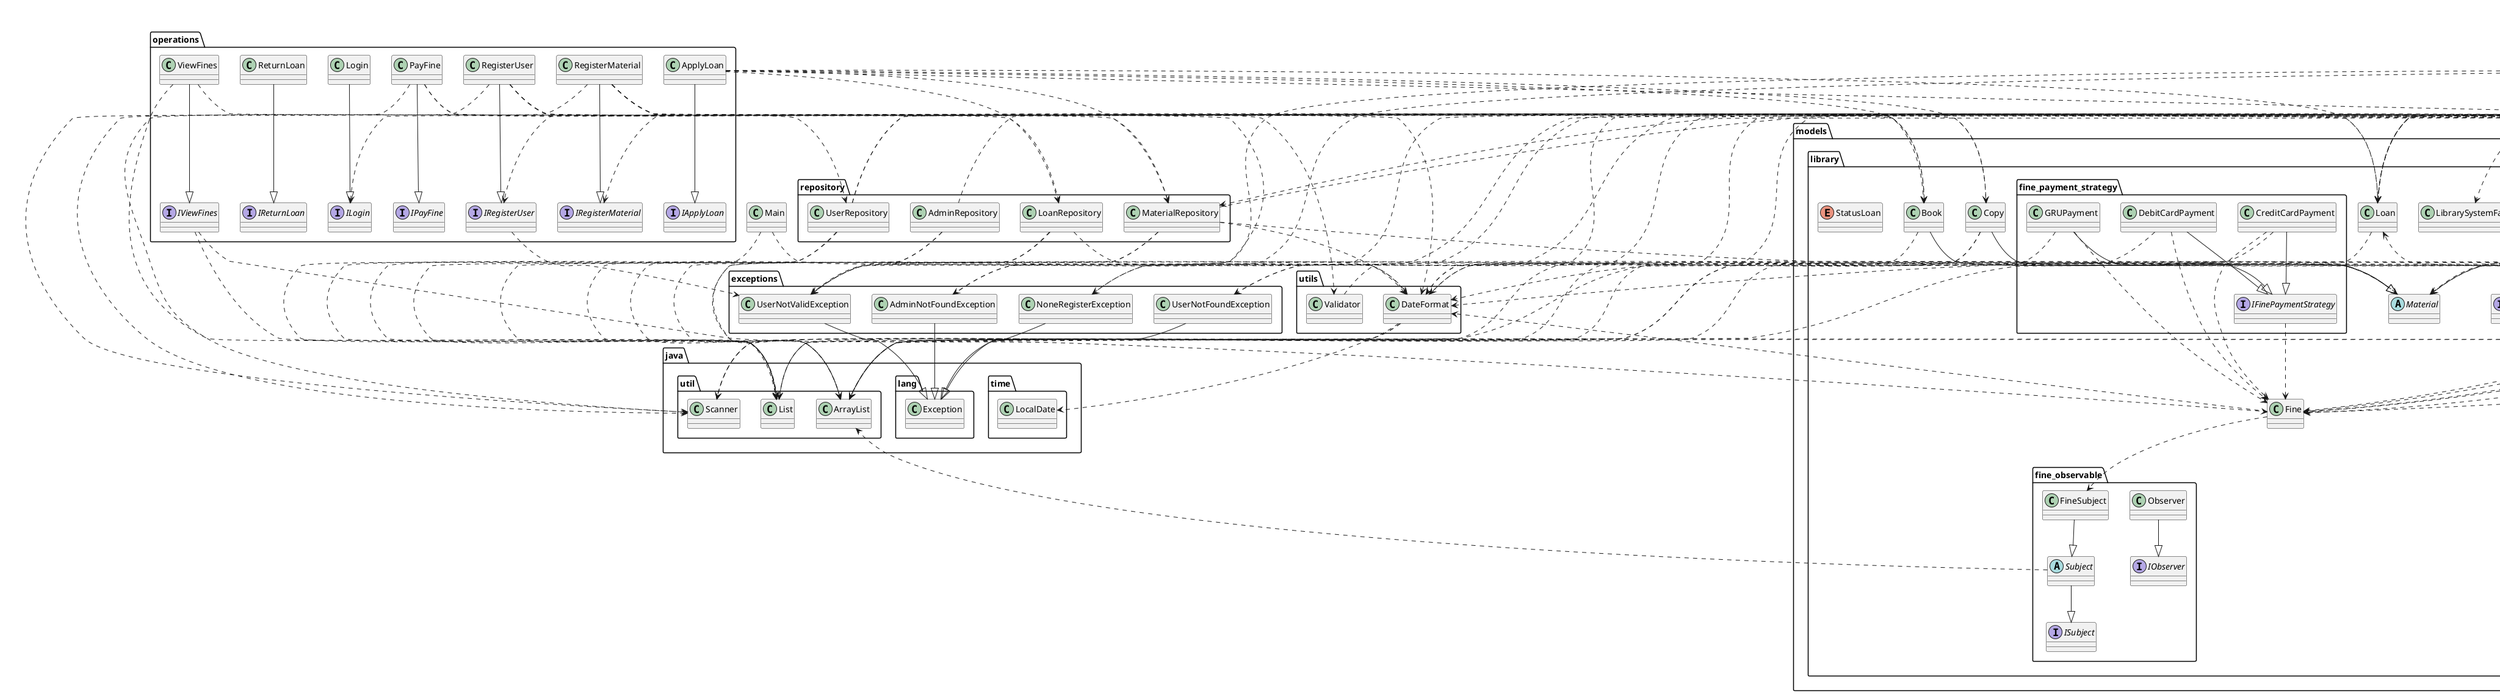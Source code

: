 @startuml
abstract class models.auth.Person
abstract class models.library.Material
abstract class models.library.fine_observable.Subject
class Main
class exceptions.AdminNotFoundException
class exceptions.NoneRegisterException
class exceptions.UserNotFoundException
class exceptions.UserNotValidException
class java.lang.Exception
class java.time.LocalDate
class java.util.ArrayList
class java.util.List
class java.util.Scanner
class javax.swing.JFrame
class javax.swing.JOptionPane
class library.project.ViewFines
class models.auth.Admin
class models.auth.AdminOperation
class models.auth.User
class models.auth.UserOperation
class models.library.Book
class models.library.Copy
class models.library.Fine
class models.library.LibrarySystemFacade
class models.library.Loan
class models.library.PersonFactory
class models.library.fine_observable.FineSubject
class models.library.fine_observable.Observer
class models.library.fine_payment_strategy.CreditCardPayment
class models.library.fine_payment_strategy.DebitCardPayment
class models.library.fine_payment_strategy.GRUPayment
class operations.ApplyLoan
class operations.Login
class operations.PayFine
class operations.RegisterMaterial
class operations.RegisterUser
class operations.ReturnLoan
class operations.ViewFines
class presentation.ApplyLoan
class presentation.ControlAdminPanel
class presentation.ControlUserPanel
class presentation.LoginAdmin
class presentation.LoginUser
class presentation.Presentation
class presentation.RegisterMaterial
class presentation.RegisterUser
class repository.AdminRepository
class repository.LoanRepository
class repository.MaterialRepository
class repository.UserRepository
class utils.DateFormat
class utils.Validator
enum models.library.StatusLoan
interface models.auth.IAdminOperation
interface models.auth.IUserOperation
interface models.library.IPersonOperationFactory
interface models.library.fine_observable.IObserver
interface models.library.fine_observable.ISubject
interface models.library.fine_payment_strategy.IFinePaymentStrategy
interface operations.IApplyLoan
interface operations.ILogin
interface operations.IPayFine
interface operations.IRegisterMaterial
interface operations.IRegisterUser
interface operations.IReturnLoan
interface operations.IViewFines
models.library.Material ..> utils.DateFormat
models.library.fine_observable.Subject ..> java.util.ArrayList
models.library.fine_observable.Subject --|> models.library.fine_observable.ISubject
Main ..> java.util.List
Main ..> utils.DateFormat
exceptions.AdminNotFoundException --|> java.lang.Exception
exceptions.NoneRegisterException --|> java.lang.Exception
exceptions.UserNotFoundException --|> java.lang.Exception
exceptions.UserNotValidException --|> java.lang.Exception
library.project.ViewFines --|> javax.swing.JFrame
models.auth.Admin --|> models.auth.Person
models.auth.Admin ..> java.util.ArrayList
models.auth.Admin ..> models.library.Fine
models.auth.Admin ..> models.library.Loan
models.auth.AdminOperation ..> models.library.Material
models.auth.AdminOperation ..> exceptions.UserNotValidException
models.auth.AdminOperation ..> java.util.ArrayList
models.auth.AdminOperation --|> models.auth.IAdminOperation
models.auth.AdminOperation ..> operations.ILogin
models.auth.AdminOperation ..> operations.IRegisterMaterial
models.auth.AdminOperation ..> operations.IRegisterUser
models.auth.User --|> models.auth.Person
models.auth.User ..> java.util.ArrayList
models.auth.User ..> models.library.Fine
models.auth.User ..> models.library.Loan
models.auth.UserOperation ..> java.util.List
models.auth.UserOperation ..> models.library.Fine
models.auth.UserOperation ..> models.library.Loan
models.auth.UserOperation --|> models.auth.IUserOperation
models.library.Book --|> models.library.Material
models.library.Book ..> utils.DateFormat
models.library.Copy --|> models.library.Material
models.library.Copy ..> java.util.ArrayList
models.library.Copy ..> utils.DateFormat
models.library.Fine ..> models.auth.User
models.library.Fine ..> models.library.fine_observable.FineSubject
models.library.Fine ..> utils.DateFormat
models.library.Loan ..> models.auth.User
models.library.Loan ..> utils.DateFormat
models.library.PersonFactory ..> models.auth.AdminOperation
models.library.PersonFactory ..> models.auth.UserOperation
models.library.PersonFactory --|> models.library.IPersonOperationFactory
models.library.fine_observable.FineSubject --|> models.library.fine_observable.Subject
models.library.fine_observable.Observer --|> models.library.fine_observable.IObserver
models.library.fine_payment_strategy.CreditCardPayment ..> java.util.Scanner
models.library.fine_payment_strategy.CreditCardPayment ..> models.library.Fine
models.library.fine_payment_strategy.CreditCardPayment --|> models.library.fine_payment_strategy.IFinePaymentStrategy
models.library.fine_payment_strategy.DebitCardPayment ..> java.util.Scanner
models.library.fine_payment_strategy.DebitCardPayment ..> models.library.Fine
models.library.fine_payment_strategy.DebitCardPayment --|> models.library.fine_payment_strategy.IFinePaymentStrategy
models.library.fine_payment_strategy.GRUPayment ..> java.util.Scanner
models.library.fine_payment_strategy.GRUPayment ..> models.library.Fine
models.library.fine_payment_strategy.GRUPayment --|> models.library.fine_payment_strategy.IFinePaymentStrategy
operations.ApplyLoan ..> models.auth.User
operations.ApplyLoan ..> models.library.Book
operations.ApplyLoan ..> models.library.Copy
operations.ApplyLoan ..> models.library.Loan
operations.ApplyLoan ..> repository.LoanRepository
operations.ApplyLoan ..> repository.MaterialRepository
operations.ApplyLoan --|> operations.IApplyLoan
operations.Login --|> operations.ILogin
operations.PayFine ..> java.util.Scanner
operations.PayFine ..> models.library.Loan
operations.PayFine ..> repository.LoanRepository
operations.PayFine --|> operations.IPayFine
operations.RegisterMaterial ..> models.library.Material
operations.RegisterMaterial ..> java.util.Scanner
operations.RegisterMaterial ..> models.library.Book
operations.RegisterMaterial ..> models.library.Copy
operations.RegisterMaterial ..> repository.MaterialRepository
operations.RegisterMaterial ..> utils.DateFormat
operations.RegisterMaterial --|> operations.IRegisterMaterial
operations.RegisterUser ..> exceptions.UserNotValidException
operations.RegisterUser ..> java.util.Scanner
operations.RegisterUser ..> models.auth.User
operations.RegisterUser ..> repository.UserRepository
operations.RegisterUser ..> utils.Validator
operations.RegisterUser --|> operations.IRegisterUser
operations.ReturnLoan --|> operations.IReturnLoan
operations.ViewFines ..> java.util.List
operations.ViewFines ..> models.library.Fine
operations.ViewFines --|> operations.IViewFines
presentation.ApplyLoan ..> models.library.Material
presentation.ApplyLoan --|> javax.swing.JFrame
presentation.ApplyLoan ..> repository.MaterialRepository
presentation.ApplyLoan ..> utils.DateFormat
presentation.ApplyLoan ..> models.auth.IUserOperation
presentation.ControlAdminPanel --|> javax.swing.JFrame
presentation.ControlAdminPanel ..> models.library.PersonFactory
presentation.ControlAdminPanel ..> models.auth.IAdminOperation
presentation.ControlUserPanel --|> javax.swing.JFrame
presentation.ControlUserPanel ..> models.auth.User
presentation.ControlUserPanel ..> models.library.PersonFactory
presentation.ControlUserPanel ..> models.auth.IUserOperation
presentation.LoginAdmin ..> exceptions.AdminNotFoundException
presentation.LoginAdmin ..> exceptions.NoneRegisterException
presentation.LoginAdmin ..> exceptions.UserNotFoundException
presentation.LoginAdmin --|> javax.swing.JFrame
presentation.LoginAdmin ..> javax.swing.JOptionPane
presentation.LoginUser ..> exceptions.AdminNotFoundException
presentation.LoginUser ..> exceptions.NoneRegisterException
presentation.LoginUser ..> exceptions.UserNotFoundException
presentation.LoginUser --|> javax.swing.JFrame
presentation.LoginUser ..> javax.swing.JOptionPane
presentation.LoginUser ..> models.library.LibrarySystemFacade
presentation.Presentation --|> javax.swing.JFrame
presentation.RegisterMaterial --|> javax.swing.JFrame
presentation.RegisterMaterial ..> javax.swing.JOptionPane
presentation.RegisterMaterial ..> utils.DateFormat
presentation.RegisterMaterial ..> models.auth.IAdminOperation
presentation.RegisterUser ..> exceptions.UserNotValidException
presentation.RegisterUser ..> java.util.List
presentation.RegisterUser --|> javax.swing.JFrame
presentation.RegisterUser ..> javax.swing.JOptionPane
presentation.RegisterUser ..> models.auth.IAdminOperation
repository.AdminRepository ..> java.util.ArrayList
repository.AdminRepository ..> java.util.List
repository.AdminRepository ..> models.auth.Admin
repository.LoanRepository ..> java.util.ArrayList
repository.LoanRepository ..> java.util.List
repository.LoanRepository ..> utils.DateFormat
repository.MaterialRepository ..> models.library.Material
repository.MaterialRepository ..> java.util.ArrayList
repository.MaterialRepository ..> java.util.List
repository.MaterialRepository ..> models.library.Book
repository.MaterialRepository ..> utils.DateFormat
repository.UserRepository ..> java.util.ArrayList
repository.UserRepository ..> java.util.List
repository.UserRepository ..> models.auth.Admin
repository.UserRepository ..> models.auth.User
utils.DateFormat ..> java.time.LocalDate
utils.DateFormat ..> java.util.ArrayList
utils.DateFormat ..> java.util.List
utils.Validator ..> models.auth.Person
models.auth.IAdminOperation ..> models.library.Material
models.auth.IAdminOperation ..> exceptions.UserNotValidException
models.auth.IAdminOperation ..> java.util.ArrayList
models.auth.IUserOperation ..> java.util.List
models.auth.IUserOperation ..> models.library.Fine
models.auth.IUserOperation ..> models.library.Loan
models.library.IPersonOperationFactory ..> models.auth.AdminOperation
models.library.IPersonOperationFactory ..> models.auth.UserOperation
models.library.fine_payment_strategy.IFinePaymentStrategy ..> models.library.Fine
operations.IRegisterUser ..> exceptions.UserNotValidException
operations.IViewFines ..> java.util.List
operations.IViewFines ..> models.library.Fine
@enduml